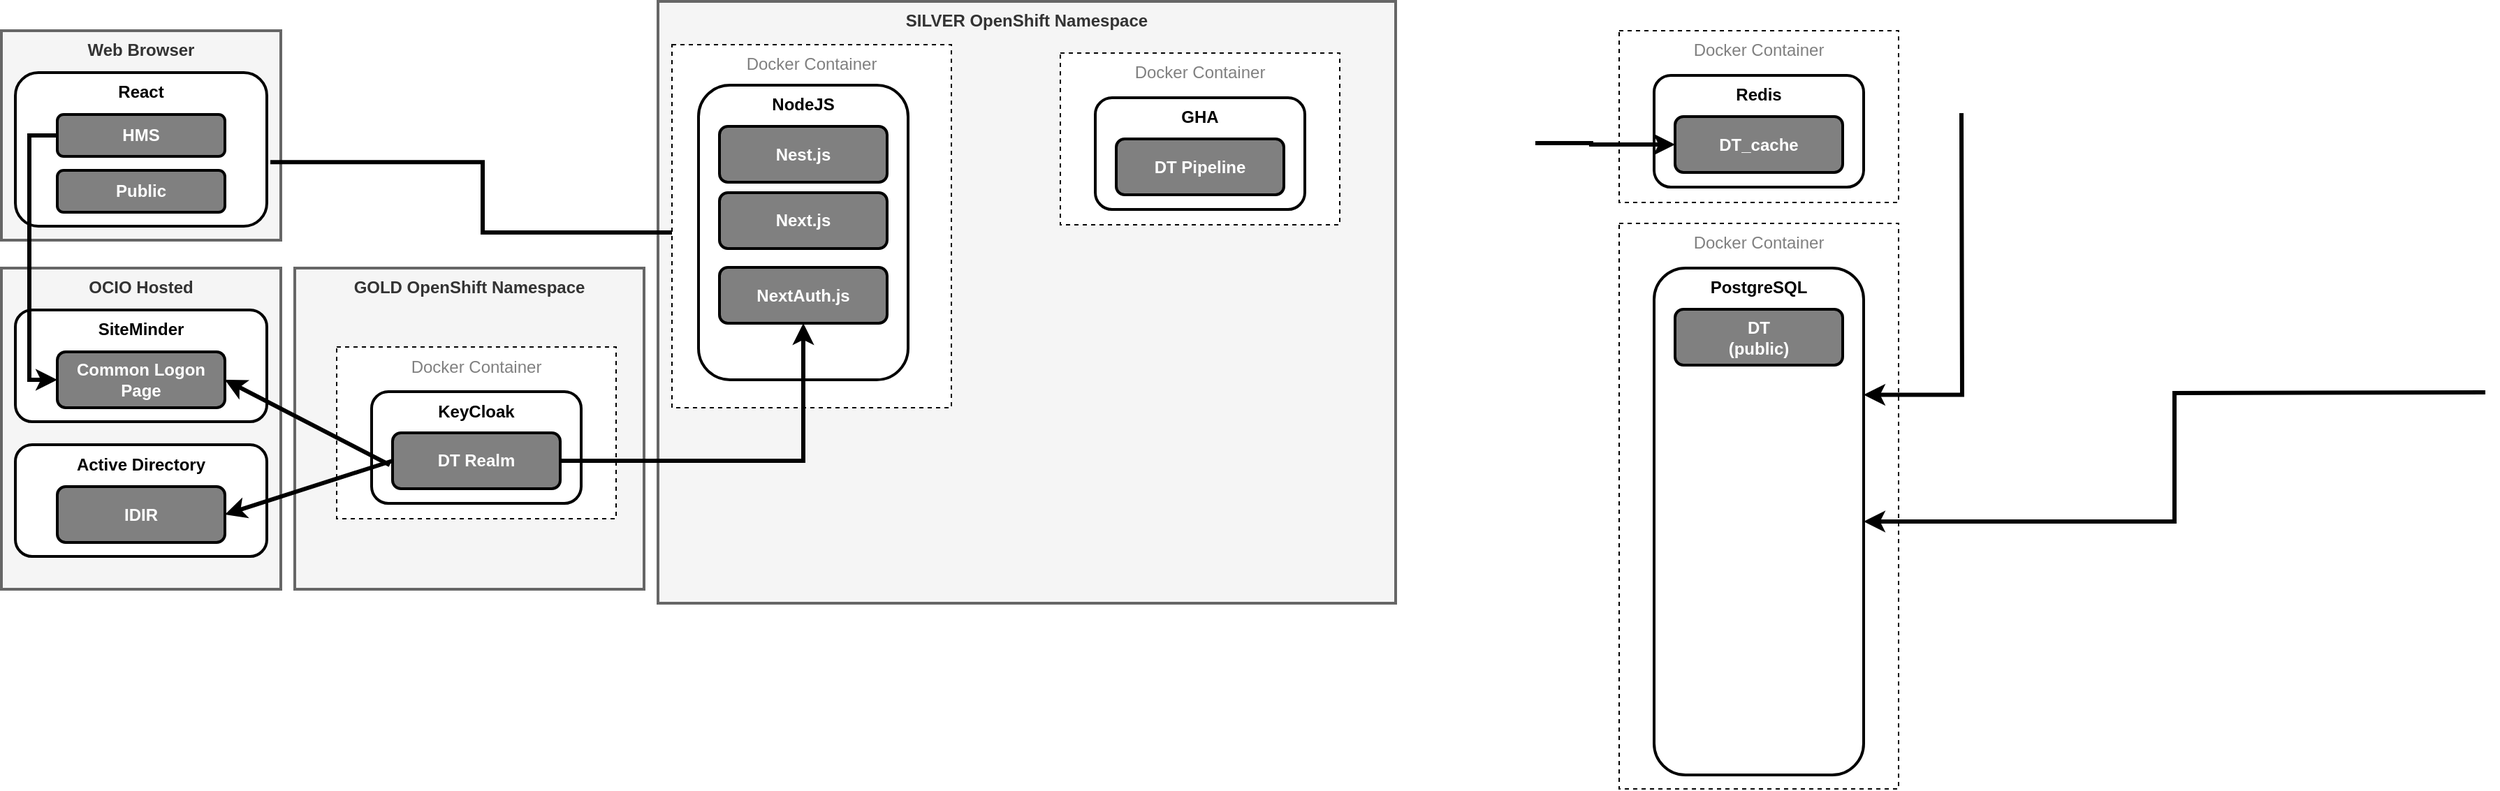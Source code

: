 <mxfile version="21.6.5" type="device" pages="2">
  <diagram id="6HLd_mwrC9RvBNphtoS-" name="Architecture Diagram">
    <mxGraphModel dx="3423" dy="2526" grid="1" gridSize="10" guides="1" tooltips="1" connect="1" arrows="1" fold="1" page="1" pageScale="1" pageWidth="1100" pageHeight="850" math="0" shadow="0">
      <root>
        <mxCell id="K_QBuxMU5SZqhzT2xsRf-0" />
        <mxCell id="K_QBuxMU5SZqhzT2xsRf-1" parent="K_QBuxMU5SZqhzT2xsRf-0" />
        <mxCell id="K_QBuxMU5SZqhzT2xsRf-27" value="GOLD OpenShift Namespace" style="rounded=0;whiteSpace=wrap;html=1;verticalAlign=top;fillColor=#f5f5f5;strokeColor=#666666;fontColor=#333333;strokeWidth=2;fontStyle=1" parent="K_QBuxMU5SZqhzT2xsRf-1" vertex="1">
          <mxGeometry x="272" y="200" width="250" height="230" as="geometry" />
        </mxCell>
        <mxCell id="K_QBuxMU5SZqhzT2xsRf-2" value="Web Browser" style="rounded=0;whiteSpace=wrap;html=1;verticalAlign=top;fillColor=#f5f5f5;strokeColor=#666666;fontColor=#333333;strokeWidth=2;fontStyle=1" parent="K_QBuxMU5SZqhzT2xsRf-1" vertex="1">
          <mxGeometry x="62" y="30" width="200" height="150" as="geometry" />
        </mxCell>
        <mxCell id="K_QBuxMU5SZqhzT2xsRf-3" value="React" style="rounded=1;whiteSpace=wrap;html=1;strokeWidth=2;verticalAlign=top;fontStyle=1" parent="K_QBuxMU5SZqhzT2xsRf-1" vertex="1">
          <mxGeometry x="72" y="60" width="180" height="110" as="geometry" />
        </mxCell>
        <mxCell id="K_QBuxMU5SZqhzT2xsRf-4" value="HMS" style="rounded=1;whiteSpace=wrap;html=1;strokeWidth=2;fillColor=#808080;fontColor=#FFFFFF;fontStyle=1" parent="K_QBuxMU5SZqhzT2xsRf-1" vertex="1">
          <mxGeometry x="102" y="90" width="120" height="30" as="geometry" />
        </mxCell>
        <mxCell id="K_QBuxMU5SZqhzT2xsRf-5" value="Public" style="rounded=1;whiteSpace=wrap;html=1;strokeWidth=2;fillColor=#808080;fontColor=#FFFFFF;fontStyle=1;" parent="K_QBuxMU5SZqhzT2xsRf-1" vertex="1">
          <mxGeometry x="102" y="130" width="120" height="30" as="geometry" />
        </mxCell>
        <mxCell id="K_QBuxMU5SZqhzT2xsRf-6" value="OCIO Hosted" style="rounded=0;whiteSpace=wrap;html=1;verticalAlign=top;fillColor=#f5f5f5;strokeColor=#666666;fontColor=#333333;strokeWidth=2;fontStyle=1" parent="K_QBuxMU5SZqhzT2xsRf-1" vertex="1">
          <mxGeometry x="62" y="200" width="200" height="230" as="geometry" />
        </mxCell>
        <mxCell id="K_QBuxMU5SZqhzT2xsRf-7" value="SiteMinder" style="rounded=1;whiteSpace=wrap;html=1;strokeWidth=2;verticalAlign=top;fontStyle=1" parent="K_QBuxMU5SZqhzT2xsRf-1" vertex="1">
          <mxGeometry x="72" y="230" width="180" height="80" as="geometry" />
        </mxCell>
        <mxCell id="K_QBuxMU5SZqhzT2xsRf-8" value="Common Logon Page" style="rounded=1;whiteSpace=wrap;html=1;strokeWidth=2;fillColor=#808080;fontColor=#FFFFFF;fontStyle=1" parent="K_QBuxMU5SZqhzT2xsRf-1" vertex="1">
          <mxGeometry x="102" y="260" width="120" height="40" as="geometry" />
        </mxCell>
        <mxCell id="K_QBuxMU5SZqhzT2xsRf-12" style="edgeStyle=orthogonalEdgeStyle;rounded=0;orthogonalLoop=1;jettySize=auto;html=1;startArrow=classic;startFill=1;endArrow=none;endFill=0;fontColor=#FFFFFF;entryX=0;entryY=0.5;entryDx=0;entryDy=0;strokeWidth=3;exitX=0;exitY=0.5;exitDx=0;exitDy=0;" parent="K_QBuxMU5SZqhzT2xsRf-1" source="K_QBuxMU5SZqhzT2xsRf-8" target="K_QBuxMU5SZqhzT2xsRf-4" edge="1">
          <mxGeometry relative="1" as="geometry">
            <mxPoint x="2" y="115" as="targetPoint" />
            <mxPoint x="102" y="280" as="sourcePoint" />
          </mxGeometry>
        </mxCell>
        <mxCell id="K_QBuxMU5SZqhzT2xsRf-16" value="SILVER OpenShift Namespace" style="rounded=0;whiteSpace=wrap;html=1;verticalAlign=top;fillColor=#f5f5f5;strokeColor=#666666;fontColor=#333333;strokeWidth=2;fontStyle=1" parent="K_QBuxMU5SZqhzT2xsRf-1" vertex="1">
          <mxGeometry x="532" y="9" width="528" height="431" as="geometry" />
        </mxCell>
        <mxCell id="K_QBuxMU5SZqhzT2xsRf-23" style="edgeStyle=orthogonalEdgeStyle;rounded=0;orthogonalLoop=1;jettySize=auto;html=1;startArrow=classic;startFill=1;endArrow=none;endFill=0;fontColor=#FFFFFF;entryX=1.014;entryY=0.583;entryDx=0;entryDy=0;strokeWidth=3;entryPerimeter=0;exitX=0;exitY=0.5;exitDx=0;exitDy=0;" parent="K_QBuxMU5SZqhzT2xsRf-1" source="lvxmBx3G2S1z5PVKEt38-1" target="K_QBuxMU5SZqhzT2xsRf-3" edge="1">
          <mxGeometry relative="1" as="geometry">
            <mxPoint x="231.69" y="103.759" as="targetPoint" />
            <mxPoint x="570" y="140" as="sourcePoint" />
          </mxGeometry>
        </mxCell>
        <mxCell id="K_QBuxMU5SZqhzT2xsRf-24" value="Docker Container" style="rounded=0;whiteSpace=wrap;html=1;strokeWidth=1;fillColor=#FFFFFF;fontColor=#808080;dashed=1;verticalAlign=top;" parent="K_QBuxMU5SZqhzT2xsRf-1" vertex="1">
          <mxGeometry x="302" y="256.5" width="200" height="123" as="geometry" />
        </mxCell>
        <mxCell id="K_QBuxMU5SZqhzT2xsRf-25" value="KeyCloak" style="rounded=1;whiteSpace=wrap;html=1;strokeWidth=2;verticalAlign=top;fontStyle=1" parent="K_QBuxMU5SZqhzT2xsRf-1" vertex="1">
          <mxGeometry x="327" y="288.5" width="150" height="80" as="geometry" />
        </mxCell>
        <mxCell id="K_QBuxMU5SZqhzT2xsRf-26" style="rounded=0;orthogonalLoop=1;jettySize=auto;html=1;startArrow=classic;startFill=1;endArrow=none;endFill=0;fontColor=#FFFFFF;strokeWidth=3;exitX=1;exitY=0.5;exitDx=0;exitDy=0;" parent="K_QBuxMU5SZqhzT2xsRf-1" source="K_QBuxMU5SZqhzT2xsRf-8" edge="1">
          <mxGeometry relative="1" as="geometry">
            <mxPoint x="340" y="341" as="targetPoint" />
            <mxPoint x="327" y="143.833" as="sourcePoint" />
          </mxGeometry>
        </mxCell>
        <mxCell id="K_QBuxMU5SZqhzT2xsRf-29" value="DT Realm" style="rounded=1;whiteSpace=wrap;html=1;strokeWidth=2;fillColor=#808080;fontColor=#FFFFFF;fontStyle=1" parent="K_QBuxMU5SZqhzT2xsRf-1" vertex="1">
          <mxGeometry x="342" y="318" width="120" height="40" as="geometry" />
        </mxCell>
        <mxCell id="K_QBuxMU5SZqhzT2xsRf-32" value="Docker Container" style="rounded=0;whiteSpace=wrap;html=1;strokeWidth=1;fillColor=#FFFFFF;fontColor=#808080;dashed=1;verticalAlign=top;" parent="K_QBuxMU5SZqhzT2xsRf-1" vertex="1">
          <mxGeometry x="542" y="40" width="200" height="260" as="geometry" />
        </mxCell>
        <mxCell id="K_QBuxMU5SZqhzT2xsRf-51" value="Docker Container" style="rounded=0;whiteSpace=wrap;html=1;strokeWidth=1;fillColor=#FFFFFF;fontColor=#808080;dashed=1;verticalAlign=top;" parent="K_QBuxMU5SZqhzT2xsRf-1" vertex="1">
          <mxGeometry x="1220" y="168" width="200" height="405" as="geometry" />
        </mxCell>
        <mxCell id="K_QBuxMU5SZqhzT2xsRf-52" value="PostgreSQL" style="rounded=1;whiteSpace=wrap;html=1;strokeWidth=2;verticalAlign=top;fontStyle=1" parent="K_QBuxMU5SZqhzT2xsRf-1" vertex="1">
          <mxGeometry x="1245" y="200" width="150" height="363" as="geometry" />
        </mxCell>
        <mxCell id="K_QBuxMU5SZqhzT2xsRf-53" value="DT&lt;br&gt;(public)" style="rounded=1;whiteSpace=wrap;html=1;strokeWidth=2;fillColor=#808080;fontColor=#FFFFFF;fontStyle=1" parent="K_QBuxMU5SZqhzT2xsRf-1" vertex="1">
          <mxGeometry x="1260" y="229.5" width="120" height="40" as="geometry" />
        </mxCell>
        <mxCell id="K_QBuxMU5SZqhzT2xsRf-73" value="Docker Container" style="rounded=0;whiteSpace=wrap;html=1;strokeWidth=1;fillColor=#FFFFFF;fontColor=#808080;dashed=1;verticalAlign=top;" parent="K_QBuxMU5SZqhzT2xsRf-1" vertex="1">
          <mxGeometry x="1220" y="30" width="200" height="123" as="geometry" />
        </mxCell>
        <mxCell id="K_QBuxMU5SZqhzT2xsRf-74" value="Redis" style="rounded=1;whiteSpace=wrap;html=1;strokeWidth=2;verticalAlign=top;fontStyle=1" parent="K_QBuxMU5SZqhzT2xsRf-1" vertex="1">
          <mxGeometry x="1245" y="62" width="150" height="80" as="geometry" />
        </mxCell>
        <mxCell id="K_QBuxMU5SZqhzT2xsRf-75" value="DT_cache" style="rounded=1;whiteSpace=wrap;html=1;strokeWidth=2;fillColor=#808080;fontColor=#FFFFFF;fontStyle=1" parent="K_QBuxMU5SZqhzT2xsRf-1" vertex="1">
          <mxGeometry x="1260" y="91.5" width="120" height="40" as="geometry" />
        </mxCell>
        <mxCell id="K_QBuxMU5SZqhzT2xsRf-80" style="edgeStyle=orthogonalEdgeStyle;rounded=0;orthogonalLoop=1;jettySize=auto;html=1;startArrow=classic;startFill=1;endArrow=none;endFill=0;fontColor=#FFFFFF;entryX=1;entryY=0.5;entryDx=0;entryDy=0;strokeWidth=3;exitX=0;exitY=0.5;exitDx=0;exitDy=0;" parent="K_QBuxMU5SZqhzT2xsRf-1" source="K_QBuxMU5SZqhzT2xsRf-75" edge="1">
          <mxGeometry relative="1" as="geometry">
            <mxPoint x="1160.0" y="110.5" as="targetPoint" />
            <mxPoint x="1270" y="121.667" as="sourcePoint" />
            <Array as="points">
              <mxPoint x="1200" y="111" />
              <mxPoint x="1200" y="111" />
            </Array>
          </mxGeometry>
        </mxCell>
        <mxCell id="K_QBuxMU5SZqhzT2xsRf-81" style="edgeStyle=orthogonalEdgeStyle;rounded=0;orthogonalLoop=1;jettySize=auto;html=1;startArrow=classic;startFill=1;endArrow=none;endFill=0;fontColor=#FFFFFF;entryX=0;entryY=0.5;entryDx=0;entryDy=0;strokeWidth=3;exitX=1;exitY=0.5;exitDx=0;exitDy=0;" parent="K_QBuxMU5SZqhzT2xsRf-1" source="K_QBuxMU5SZqhzT2xsRf-52" edge="1">
          <mxGeometry relative="1" as="geometry">
            <mxPoint x="1840" y="289" as="targetPoint" />
            <mxPoint x="1630" y="17.833" as="sourcePoint" />
          </mxGeometry>
        </mxCell>
        <mxCell id="K_QBuxMU5SZqhzT2xsRf-85" style="edgeStyle=orthogonalEdgeStyle;rounded=0;orthogonalLoop=1;jettySize=auto;html=1;startArrow=classic;startFill=1;endArrow=none;endFill=0;fontColor=#FFFFFF;entryX=0;entryY=0.5;entryDx=0;entryDy=0;strokeWidth=3;exitX=1;exitY=0.25;exitDx=0;exitDy=0;" parent="K_QBuxMU5SZqhzT2xsRf-1" source="K_QBuxMU5SZqhzT2xsRf-52" edge="1">
          <mxGeometry relative="1" as="geometry">
            <mxPoint x="1465" y="89" as="targetPoint" />
            <mxPoint x="1405" y="253.833" as="sourcePoint" />
          </mxGeometry>
        </mxCell>
        <mxCell id="K_QBuxMU5SZqhzT2xsRf-102" value="Active Directory" style="rounded=1;whiteSpace=wrap;html=1;strokeWidth=2;verticalAlign=top;fontStyle=1" parent="K_QBuxMU5SZqhzT2xsRf-1" vertex="1">
          <mxGeometry x="72" y="326.5" width="180" height="80" as="geometry" />
        </mxCell>
        <mxCell id="K_QBuxMU5SZqhzT2xsRf-103" value="IDIR" style="rounded=1;whiteSpace=wrap;html=1;strokeWidth=2;fillColor=#808080;fontColor=#FFFFFF;fontStyle=1" parent="K_QBuxMU5SZqhzT2xsRf-1" vertex="1">
          <mxGeometry x="102" y="356.5" width="120" height="40" as="geometry" />
        </mxCell>
        <mxCell id="K_QBuxMU5SZqhzT2xsRf-104" style="rounded=0;orthogonalLoop=1;jettySize=auto;html=1;startArrow=classic;startFill=1;endArrow=none;endFill=0;fontColor=#FFFFFF;entryX=0;entryY=0.5;entryDx=0;entryDy=0;strokeWidth=3;exitX=1;exitY=0.5;exitDx=0;exitDy=0;" parent="K_QBuxMU5SZqhzT2xsRf-1" source="K_QBuxMU5SZqhzT2xsRf-103" target="K_QBuxMU5SZqhzT2xsRf-29" edge="1">
          <mxGeometry relative="1" as="geometry">
            <mxPoint x="932" y="450" as="targetPoint" />
            <mxPoint x="1032" y="438" as="sourcePoint" />
          </mxGeometry>
        </mxCell>
        <mxCell id="K_QBuxMU5SZqhzT2xsRf-112" value="Docker Container" style="rounded=0;whiteSpace=wrap;html=1;strokeWidth=1;fillColor=#FFFFFF;fontColor=#808080;dashed=1;verticalAlign=top;" parent="K_QBuxMU5SZqhzT2xsRf-1" vertex="1">
          <mxGeometry x="820" y="46" width="200" height="123" as="geometry" />
        </mxCell>
        <mxCell id="K_QBuxMU5SZqhzT2xsRf-113" value="GHA" style="rounded=1;whiteSpace=wrap;html=1;strokeWidth=2;verticalAlign=top;fontStyle=1" parent="K_QBuxMU5SZqhzT2xsRf-1" vertex="1">
          <mxGeometry x="845" y="78" width="150" height="80" as="geometry" />
        </mxCell>
        <mxCell id="K_QBuxMU5SZqhzT2xsRf-114" value="DT Pipeline" style="rounded=1;whiteSpace=wrap;html=1;strokeWidth=2;fillColor=#808080;fontColor=#FFFFFF;fontStyle=1" parent="K_QBuxMU5SZqhzT2xsRf-1" vertex="1">
          <mxGeometry x="860" y="107.5" width="120" height="40" as="geometry" />
        </mxCell>
        <mxCell id="lvxmBx3G2S1z5PVKEt38-1" value="NodeJS" style="rounded=1;whiteSpace=wrap;html=1;strokeWidth=2;verticalAlign=top;fontStyle=1" parent="K_QBuxMU5SZqhzT2xsRf-1" vertex="1">
          <mxGeometry x="561" y="69" width="150" height="211" as="geometry" />
        </mxCell>
        <mxCell id="lvxmBx3G2S1z5PVKEt38-2" value="Nest.js" style="rounded=1;whiteSpace=wrap;html=1;strokeWidth=2;fillColor=#808080;fontColor=#FFFFFF;fontStyle=1" parent="K_QBuxMU5SZqhzT2xsRf-1" vertex="1">
          <mxGeometry x="576" y="98.5" width="120" height="40" as="geometry" />
        </mxCell>
        <mxCell id="lvxmBx3G2S1z5PVKEt38-3" value="Next.js" style="rounded=1;whiteSpace=wrap;html=1;strokeWidth=2;fillColor=#808080;fontColor=#FFFFFF;fontStyle=1" parent="K_QBuxMU5SZqhzT2xsRf-1" vertex="1">
          <mxGeometry x="576" y="146" width="120" height="40" as="geometry" />
        </mxCell>
        <mxCell id="lvxmBx3G2S1z5PVKEt38-4" value="NextAuth.js" style="rounded=1;whiteSpace=wrap;html=1;strokeWidth=2;fillColor=#808080;fontColor=#FFFFFF;fontStyle=1" parent="K_QBuxMU5SZqhzT2xsRf-1" vertex="1">
          <mxGeometry x="576" y="199.5" width="120" height="40" as="geometry" />
        </mxCell>
        <mxCell id="K_QBuxMU5SZqhzT2xsRf-35" style="edgeStyle=orthogonalEdgeStyle;rounded=0;orthogonalLoop=1;jettySize=auto;html=1;startArrow=classic;startFill=1;endArrow=none;endFill=0;fontColor=#FFFFFF;entryX=1;entryY=0.5;entryDx=0;entryDy=0;strokeWidth=3;exitX=0.5;exitY=1;exitDx=0;exitDy=0;" parent="K_QBuxMU5SZqhzT2xsRf-1" source="lvxmBx3G2S1z5PVKEt38-4" target="K_QBuxMU5SZqhzT2xsRf-29" edge="1">
          <mxGeometry relative="1" as="geometry">
            <mxPoint x="232" y="144" as="targetPoint" />
            <mxPoint x="582" y="329" as="sourcePoint" />
          </mxGeometry>
        </mxCell>
      </root>
    </mxGraphModel>
  </diagram>
  <diagram id="BIldbbULvtUkc220KA2_" name="Application Component">
    <mxGraphModel dx="1114" dy="884" grid="0" gridSize="10" guides="1" tooltips="1" connect="1" arrows="1" fold="1" page="1" pageScale="1" pageWidth="850" pageHeight="1100" math="0" shadow="0">
      <root>
        <mxCell id="0" />
        <mxCell id="1" parent="0" />
        <mxCell id="RN6cQX0lJjeSEOgLcvaP-51" value="" style="rounded=0;whiteSpace=wrap;html=1;fillColor=#dae8fc;strokeColor=#6c8ebf;" parent="1" vertex="1">
          <mxGeometry x="520" y="360" width="717" height="220" as="geometry" />
        </mxCell>
        <mxCell id="RN6cQX0lJjeSEOgLcvaP-50" value="" style="rounded=0;whiteSpace=wrap;html=1;fillColor=#e1d5e7;strokeColor=#9673a6;" parent="1" vertex="1">
          <mxGeometry y="360" width="520" height="220" as="geometry" />
        </mxCell>
        <mxCell id="RN6cQX0lJjeSEOgLcvaP-49" value="" style="rounded=0;whiteSpace=wrap;html=1;fillColor=#d5e8d4;strokeColor=#82b366;" parent="1" vertex="1">
          <mxGeometry y="240" width="1237" height="120" as="geometry" />
        </mxCell>
        <mxCell id="RN6cQX0lJjeSEOgLcvaP-48" value="" style="rounded=0;whiteSpace=wrap;html=1;fillColor=#ffe6cc;strokeColor=#d79b00;" parent="1" vertex="1">
          <mxGeometry y="120" width="1236" height="120" as="geometry" />
        </mxCell>
        <mxCell id="RN6cQX0lJjeSEOgLcvaP-47" value="" style="rounded=0;whiteSpace=wrap;html=1;fillColor=#fff2cc;strokeColor=#d6b656;" parent="1" vertex="1">
          <mxGeometry width="1236" height="120" as="geometry" />
        </mxCell>
        <mxCell id="RN6cQX0lJjeSEOgLcvaP-19" style="edgeStyle=orthogonalEdgeStyle;rounded=0;orthogonalLoop=1;jettySize=auto;html=1;exitX=0.5;exitY=1;exitDx=0;exitDy=0;strokeWidth=2;" parent="1" source="RN6cQX0lJjeSEOgLcvaP-1" target="RN6cQX0lJjeSEOgLcvaP-8" edge="1">
          <mxGeometry relative="1" as="geometry" />
        </mxCell>
        <mxCell id="RN6cQX0lJjeSEOgLcvaP-1" value="Front Counter" style="rounded=0;whiteSpace=wrap;html=1;" parent="1" vertex="1">
          <mxGeometry x="40" y="40" width="120" height="60" as="geometry" />
        </mxCell>
        <mxCell id="RN6cQX0lJjeSEOgLcvaP-20" style="edgeStyle=orthogonalEdgeStyle;rounded=0;orthogonalLoop=1;jettySize=auto;html=1;exitX=0.5;exitY=1;exitDx=0;exitDy=0;entryX=0.5;entryY=0;entryDx=0;entryDy=0;strokeWidth=2;" parent="1" source="RN6cQX0lJjeSEOgLcvaP-2" target="RN6cQX0lJjeSEOgLcvaP-13" edge="1">
          <mxGeometry relative="1" as="geometry" />
        </mxCell>
        <mxCell id="RN6cQX0lJjeSEOgLcvaP-2" value="MMS&lt;br&gt;Fox Pro&lt;br&gt;" style="rounded=0;whiteSpace=wrap;html=1;" parent="1" vertex="1">
          <mxGeometry x="180" y="40" width="120" height="60" as="geometry" />
        </mxCell>
        <mxCell id="RN6cQX0lJjeSEOgLcvaP-21" style="edgeStyle=orthogonalEdgeStyle;rounded=0;orthogonalLoop=1;jettySize=auto;html=1;exitX=0.5;exitY=1;exitDx=0;exitDy=0;entryX=0.85;entryY=0.05;entryDx=0;entryDy=0;entryPerimeter=0;strokeWidth=2;" parent="1" source="RN6cQX0lJjeSEOgLcvaP-3" target="RN6cQX0lJjeSEOgLcvaP-13" edge="1">
          <mxGeometry relative="1" as="geometry" />
        </mxCell>
        <mxCell id="RN6cQX0lJjeSEOgLcvaP-3" value="Securities&lt;br&gt;Fox Pro&lt;br&gt;" style="rounded=0;whiteSpace=wrap;html=1;" parent="1" vertex="1">
          <mxGeometry x="320" y="40" width="120" height="60" as="geometry" />
        </mxCell>
        <mxCell id="RN6cQX0lJjeSEOgLcvaP-22" style="edgeStyle=orthogonalEdgeStyle;rounded=0;orthogonalLoop=1;jettySize=auto;html=1;exitX=0.5;exitY=1;exitDx=0;exitDy=0;entryX=0.5;entryY=0;entryDx=0;entryDy=0;strokeWidth=2;" parent="1" source="RN6cQX0lJjeSEOgLcvaP-4" target="RN6cQX0lJjeSEOgLcvaP-9" edge="1">
          <mxGeometry relative="1" as="geometry" />
        </mxCell>
        <mxCell id="RN6cQX0lJjeSEOgLcvaP-4" value="NROS&lt;br&gt;(Replaces FC)&lt;br&gt;" style="rounded=0;whiteSpace=wrap;html=1;" parent="1" vertex="1">
          <mxGeometry x="460" y="40" width="120" height="60" as="geometry" />
        </mxCell>
        <mxCell id="RN6cQX0lJjeSEOgLcvaP-23" style="edgeStyle=orthogonalEdgeStyle;rounded=0;orthogonalLoop=1;jettySize=auto;html=1;exitX=0.5;exitY=1;exitDx=0;exitDy=0;entryX=0.5;entryY=0;entryDx=0;entryDy=0;strokeWidth=2;" parent="1" source="RN6cQX0lJjeSEOgLcvaP-5" target="RN6cQX0lJjeSEOgLcvaP-10" edge="1">
          <mxGeometry relative="1" as="geometry" />
        </mxCell>
        <mxCell id="RN6cQX0lJjeSEOgLcvaP-26" style="edgeStyle=orthogonalEdgeStyle;rounded=0;orthogonalLoop=1;jettySize=auto;html=1;exitX=0.75;exitY=1;exitDx=0;exitDy=0;entryX=0;entryY=0.5;entryDx=0;entryDy=0;strokeColor=#000000;jumpStyle=sharp;dashed=1;strokeWidth=2;" parent="1" source="RN6cQX0lJjeSEOgLcvaP-5" target="RN6cQX0lJjeSEOgLcvaP-11" edge="1">
          <mxGeometry relative="1" as="geometry">
            <Array as="points">
              <mxPoint x="690" y="120" />
              <mxPoint x="750" y="120" />
              <mxPoint x="750" y="190" />
            </Array>
          </mxGeometry>
        </mxCell>
        <mxCell id="RN6cQX0lJjeSEOgLcvaP-5" value="NRIS&lt;br&gt;" style="rounded=0;whiteSpace=wrap;html=1;" parent="1" vertex="1">
          <mxGeometry x="600" y="40" width="120" height="60" as="geometry" />
        </mxCell>
        <mxCell id="RN6cQX0lJjeSEOgLcvaP-24" style="edgeStyle=orthogonalEdgeStyle;rounded=0;orthogonalLoop=1;jettySize=auto;html=1;exitX=0.5;exitY=1;exitDx=0;exitDy=0;entryX=0.25;entryY=0;entryDx=0;entryDy=0;strokeWidth=2;" parent="1" source="RN6cQX0lJjeSEOgLcvaP-6" target="RN6cQX0lJjeSEOgLcvaP-11" edge="1">
          <mxGeometry relative="1" as="geometry" />
        </mxCell>
        <mxCell id="RN6cQX0lJjeSEOgLcvaP-6" value="Core" style="rounded=0;whiteSpace=wrap;html=1;" parent="1" vertex="1">
          <mxGeometry x="740" y="40" width="120" height="60" as="geometry" />
        </mxCell>
        <mxCell id="RN6cQX0lJjeSEOgLcvaP-25" style="edgeStyle=orthogonalEdgeStyle;rounded=0;orthogonalLoop=1;jettySize=auto;html=1;exitX=0.5;exitY=1;exitDx=0;exitDy=0;entryX=0.75;entryY=0;entryDx=0;entryDy=0;strokeWidth=2;" parent="1" source="RN6cQX0lJjeSEOgLcvaP-7" target="RN6cQX0lJjeSEOgLcvaP-11" edge="1">
          <mxGeometry relative="1" as="geometry" />
        </mxCell>
        <mxCell id="RN6cQX0lJjeSEOgLcvaP-7" value="MineSpace" style="rounded=0;whiteSpace=wrap;html=1;" parent="1" vertex="1">
          <mxGeometry x="880" y="40" width="120" height="60" as="geometry" />
        </mxCell>
        <mxCell id="RN6cQX0lJjeSEOgLcvaP-18" style="edgeStyle=orthogonalEdgeStyle;rounded=0;orthogonalLoop=1;jettySize=auto;html=1;exitX=1;exitY=0.5;exitDx=0;exitDy=0;entryX=0.15;entryY=0.05;entryDx=0;entryDy=0;entryPerimeter=0;strokeWidth=2;" parent="1" source="RN6cQX0lJjeSEOgLcvaP-8" target="RN6cQX0lJjeSEOgLcvaP-13" edge="1">
          <mxGeometry relative="1" as="geometry" />
        </mxCell>
        <mxCell id="RN6cQX0lJjeSEOgLcvaP-8" value="WS1" style="rounded=0;whiteSpace=wrap;html=1;" parent="1" vertex="1">
          <mxGeometry x="40" y="160" width="120" height="60" as="geometry" />
        </mxCell>
        <mxCell id="RN6cQX0lJjeSEOgLcvaP-27" style="edgeStyle=orthogonalEdgeStyle;rounded=0;orthogonalLoop=1;jettySize=auto;html=1;exitX=0.5;exitY=1;exitDx=0;exitDy=0;entryX=1;entryY=0.3;entryDx=0;entryDy=0;strokeWidth=2;" parent="1" source="RN6cQX0lJjeSEOgLcvaP-9" target="RN6cQX0lJjeSEOgLcvaP-13" edge="1">
          <mxGeometry relative="1" as="geometry" />
        </mxCell>
        <mxCell id="RN6cQX0lJjeSEOgLcvaP-9" value="MMSAPI" style="rounded=0;whiteSpace=wrap;html=1;" parent="1" vertex="1">
          <mxGeometry x="460" y="160" width="120" height="60" as="geometry" />
        </mxCell>
        <mxCell id="RN6cQX0lJjeSEOgLcvaP-28" style="edgeStyle=orthogonalEdgeStyle;rounded=0;orthogonalLoop=1;jettySize=auto;html=1;exitX=0.5;exitY=1;exitDx=0;exitDy=0;entryX=1;entryY=0.5;entryDx=0;entryDy=0;strokeWidth=2;" parent="1" source="RN6cQX0lJjeSEOgLcvaP-10" target="RN6cQX0lJjeSEOgLcvaP-13" edge="1">
          <mxGeometry relative="1" as="geometry" />
        </mxCell>
        <mxCell id="RN6cQX0lJjeSEOgLcvaP-10" value="MWSL" style="rounded=0;whiteSpace=wrap;html=1;" parent="1" vertex="1">
          <mxGeometry x="600" y="160" width="120" height="60" as="geometry" />
        </mxCell>
        <mxCell id="RN6cQX0lJjeSEOgLcvaP-29" style="edgeStyle=orthogonalEdgeStyle;rounded=0;orthogonalLoop=1;jettySize=auto;html=1;exitX=0.5;exitY=1;exitDx=0;exitDy=0;strokeWidth=2;" parent="1" source="RN6cQX0lJjeSEOgLcvaP-11" target="RN6cQX0lJjeSEOgLcvaP-15" edge="1">
          <mxGeometry relative="1" as="geometry" />
        </mxCell>
        <mxCell id="RN6cQX0lJjeSEOgLcvaP-11" value="MDS API" style="rounded=0;whiteSpace=wrap;html=1;" parent="1" vertex="1">
          <mxGeometry x="810" y="160" width="120" height="60" as="geometry" />
        </mxCell>
        <mxCell id="RN6cQX0lJjeSEOgLcvaP-13" value="MMS" style="shape=cylinder;whiteSpace=wrap;html=1;boundedLbl=1;backgroundOutline=1;" parent="1" vertex="1">
          <mxGeometry x="280" y="250" width="60" height="80" as="geometry" />
        </mxCell>
        <mxCell id="RN6cQX0lJjeSEOgLcvaP-31" style="edgeStyle=orthogonalEdgeStyle;rounded=0;jumpStyle=sharp;orthogonalLoop=1;jettySize=auto;html=1;exitX=1;exitY=0.5;exitDx=0;exitDy=0;entryX=1;entryY=0.7;entryDx=0;entryDy=0;strokeColor=#000000;strokeWidth=2;" parent="1" source="OnFM2HwPU9NsjBUIT68l-7" target="RN6cQX0lJjeSEOgLcvaP-13" edge="1">
          <mxGeometry relative="1" as="geometry">
            <Array as="points">
              <mxPoint x="1203" y="190" />
              <mxPoint x="1203" y="516" />
              <mxPoint x="796" y="516" />
              <mxPoint x="796" y="306" />
            </Array>
          </mxGeometry>
        </mxCell>
        <mxCell id="RN6cQX0lJjeSEOgLcvaP-15" value="MDS" style="shape=cylinder;whiteSpace=wrap;html=1;boundedLbl=1;backgroundOutline=1;" parent="1" vertex="1">
          <mxGeometry x="840" y="250" width="60" height="80" as="geometry" />
        </mxCell>
        <mxCell id="RN6cQX0lJjeSEOgLcvaP-30" value="WSO2" style="rounded=0;whiteSpace=wrap;html=1;fillColor=none;verticalAlign=top;dashed=1;strokeColor=#660000;" parent="1" vertex="1">
          <mxGeometry x="440" y="130" width="300" height="100" as="geometry" />
        </mxCell>
        <mxCell id="RN6cQX0lJjeSEOgLcvaP-33" style="edgeStyle=orthogonalEdgeStyle;rounded=0;jumpStyle=sharp;orthogonalLoop=1;jettySize=auto;html=1;exitX=0.5;exitY=0;exitDx=0;exitDy=0;entryX=0.5;entryY=1;entryDx=0;entryDy=0;strokeColor=#000000;strokeWidth=2;" parent="1" source="RN6cQX0lJjeSEOgLcvaP-32" target="RN6cQX0lJjeSEOgLcvaP-8" edge="1">
          <mxGeometry relative="1" as="geometry" />
        </mxCell>
        <mxCell id="RN6cQX0lJjeSEOgLcvaP-32" value="Finance Gentax" style="rounded=0;whiteSpace=wrap;html=1;" parent="1" vertex="1">
          <mxGeometry x="39" y="370" width="120" height="60" as="geometry" />
        </mxCell>
        <mxCell id="RN6cQX0lJjeSEOgLcvaP-35" style="edgeStyle=orthogonalEdgeStyle;rounded=0;jumpStyle=sharp;orthogonalLoop=1;jettySize=auto;html=1;exitX=1;exitY=0.5;exitDx=0;exitDy=0;entryX=0;entryY=0.5;entryDx=0;entryDy=0;strokeColor=#000000;strokeWidth=2;" parent="1" source="RN6cQX0lJjeSEOgLcvaP-34" target="RN6cQX0lJjeSEOgLcvaP-13" edge="1">
          <mxGeometry relative="1" as="geometry">
            <Array as="points">
              <mxPoint x="240" y="460" />
              <mxPoint x="240" y="290" />
            </Array>
          </mxGeometry>
        </mxCell>
        <mxCell id="RN6cQX0lJjeSEOgLcvaP-34" value="Map Place" style="rounded=0;whiteSpace=wrap;html=1;" parent="1" vertex="1">
          <mxGeometry x="39" y="440" width="120" height="60" as="geometry" />
        </mxCell>
        <mxCell id="RN6cQX0lJjeSEOgLcvaP-37" style="edgeStyle=orthogonalEdgeStyle;rounded=0;jumpStyle=sharp;orthogonalLoop=1;jettySize=auto;html=1;exitX=1;exitY=0.5;exitDx=0;exitDy=0;strokeColor=#000000;entryX=0;entryY=0.7;entryDx=0;entryDy=0;strokeWidth=2;" parent="1" source="RN6cQX0lJjeSEOgLcvaP-36" target="RN6cQX0lJjeSEOgLcvaP-13" edge="1">
          <mxGeometry relative="1" as="geometry">
            <Array as="points">
              <mxPoint x="260" y="530" />
              <mxPoint x="260" y="306" />
            </Array>
          </mxGeometry>
        </mxCell>
        <mxCell id="RN6cQX0lJjeSEOgLcvaP-36" value="GIS DW&lt;br&gt;(BCGW)&lt;br&gt;" style="rounded=0;whiteSpace=wrap;html=1;" parent="1" vertex="1">
          <mxGeometry x="39" y="510" width="120" height="60" as="geometry" />
        </mxCell>
        <mxCell id="RN6cQX0lJjeSEOgLcvaP-41" style="edgeStyle=orthogonalEdgeStyle;rounded=0;jumpStyle=sharp;orthogonalLoop=1;jettySize=auto;html=1;exitX=0;exitY=0.5;exitDx=0;exitDy=0;entryX=0.85;entryY=0.95;entryDx=0;entryDy=0;entryPerimeter=0;strokeColor=#000000;strokeWidth=2;" parent="1" source="RN6cQX0lJjeSEOgLcvaP-38" target="RN6cQX0lJjeSEOgLcvaP-13" edge="1">
          <mxGeometry relative="1" as="geometry" />
        </mxCell>
        <mxCell id="RN6cQX0lJjeSEOgLcvaP-38" value="Excel&lt;br&gt;" style="rounded=0;whiteSpace=wrap;html=1;" parent="1" vertex="1">
          <mxGeometry x="660" y="370" width="120" height="60" as="geometry" />
        </mxCell>
        <mxCell id="RN6cQX0lJjeSEOgLcvaP-42" style="edgeStyle=orthogonalEdgeStyle;rounded=0;jumpStyle=sharp;orthogonalLoop=1;jettySize=auto;html=1;exitX=0;exitY=0.5;exitDx=0;exitDy=0;strokeColor=#000000;strokeWidth=2;" parent="1" source="RN6cQX0lJjeSEOgLcvaP-39" target="RN6cQX0lJjeSEOgLcvaP-13" edge="1">
          <mxGeometry relative="1" as="geometry">
            <mxPoint x="330" y="330" as="targetPoint" />
          </mxGeometry>
        </mxCell>
        <mxCell id="RN6cQX0lJjeSEOgLcvaP-39" value="MS Access" style="rounded=0;whiteSpace=wrap;html=1;" parent="1" vertex="1">
          <mxGeometry x="660" y="440" width="120" height="60" as="geometry" />
        </mxCell>
        <mxCell id="RN6cQX0lJjeSEOgLcvaP-43" style="edgeStyle=orthogonalEdgeStyle;rounded=0;jumpStyle=sharp;orthogonalLoop=1;jettySize=auto;html=1;exitX=0;exitY=0.5;exitDx=0;exitDy=0;strokeColor=#000000;entryX=0.15;entryY=0.95;entryDx=0;entryDy=0;entryPerimeter=0;strokeWidth=2;" parent="1" source="RN6cQX0lJjeSEOgLcvaP-40" target="RN6cQX0lJjeSEOgLcvaP-13" edge="1">
          <mxGeometry relative="1" as="geometry">
            <mxPoint x="330" y="330" as="targetPoint" />
          </mxGeometry>
        </mxCell>
        <mxCell id="RN6cQX0lJjeSEOgLcvaP-40" value="Ad Hoc SQL&lt;br&gt;" style="rounded=0;whiteSpace=wrap;html=1;" parent="1" vertex="1">
          <mxGeometry x="660" y="510" width="120" height="60" as="geometry" />
        </mxCell>
        <mxCell id="RN6cQX0lJjeSEOgLcvaP-45" style="edgeStyle=orthogonalEdgeStyle;rounded=0;jumpStyle=sharp;orthogonalLoop=1;jettySize=auto;html=1;exitX=0.5;exitY=0;exitDx=0;exitDy=0;strokeColor=#000000;strokeWidth=2;" parent="1" source="RN6cQX0lJjeSEOgLcvaP-44" target="RN6cQX0lJjeSEOgLcvaP-15" edge="1">
          <mxGeometry relative="1" as="geometry" />
        </mxCell>
        <mxCell id="RN6cQX0lJjeSEOgLcvaP-44" value="Meta Base&lt;br&gt;" style="rounded=0;whiteSpace=wrap;html=1;" parent="1" vertex="1">
          <mxGeometry x="810" y="370" width="120" height="60" as="geometry" />
        </mxCell>
        <mxCell id="RN6cQX0lJjeSEOgLcvaP-52" value="Front End" style="text;html=1;strokeColor=none;fillColor=none;align=center;verticalAlign=middle;whiteSpace=wrap;rounded=0;dashed=1;rotation=-90;" parent="1" vertex="1">
          <mxGeometry x="-30" y="50" width="90" height="20" as="geometry" />
        </mxCell>
        <mxCell id="RN6cQX0lJjeSEOgLcvaP-53" value="Back End" style="text;html=1;strokeColor=none;fillColor=none;align=center;verticalAlign=middle;whiteSpace=wrap;rounded=0;dashed=1;rotation=-90;" parent="1" vertex="1">
          <mxGeometry x="-30" y="170" width="90" height="20" as="geometry" />
        </mxCell>
        <mxCell id="RN6cQX0lJjeSEOgLcvaP-54" value="DataBase" style="text;html=1;strokeColor=none;fillColor=none;align=center;verticalAlign=middle;whiteSpace=wrap;rounded=0;dashed=1;rotation=-90;" parent="1" vertex="1">
          <mxGeometry x="-30" y="290" width="90" height="20" as="geometry" />
        </mxCell>
        <mxCell id="RN6cQX0lJjeSEOgLcvaP-55" value="Integrations" style="text;html=1;strokeColor=none;fillColor=none;align=center;verticalAlign=middle;whiteSpace=wrap;rounded=0;dashed=1;rotation=-90;" parent="1" vertex="1">
          <mxGeometry x="-30" y="460" width="90" height="20" as="geometry" />
        </mxCell>
        <mxCell id="RN6cQX0lJjeSEOgLcvaP-56" value="Business Applications" style="text;html=1;strokeColor=none;fillColor=none;align=center;verticalAlign=middle;whiteSpace=wrap;rounded=0;dashed=1;rotation=-90;" parent="1" vertex="1">
          <mxGeometry x="970" y="460" width="90" height="20" as="geometry" />
        </mxCell>
        <mxCell id="OnFM2HwPU9NsjBUIT68l-1" value="NRIS" style="shape=cylinder;whiteSpace=wrap;html=1;boundedLbl=1;backgroundOutline=1;" parent="1" vertex="1">
          <mxGeometry x="955" y="250" width="60" height="80" as="geometry" />
        </mxCell>
        <mxCell id="OnFM2HwPU9NsjBUIT68l-2" value="NROS&lt;br&gt;(staging)" style="shape=cylinder;whiteSpace=wrap;html=1;boundedLbl=1;backgroundOutline=1;" parent="1" vertex="1">
          <mxGeometry x="1040" y="250" width="60" height="80" as="geometry" />
        </mxCell>
        <mxCell id="OnFM2HwPU9NsjBUIT68l-3" value="vFCBC&lt;br&gt;(staging)" style="shape=cylinder;whiteSpace=wrap;html=1;boundedLbl=1;backgroundOutline=1;" parent="1" vertex="1">
          <mxGeometry x="1125" y="250" width="60" height="80" as="geometry" />
        </mxCell>
        <mxCell id="OnFM2HwPU9NsjBUIT68l-4" style="edgeStyle=orthogonalEdgeStyle;rounded=0;orthogonalLoop=1;jettySize=auto;html=1;exitX=0.5;exitY=0;exitDx=0;exitDy=0;entryX=0.75;entryY=1;entryDx=0;entryDy=0;strokeWidth=2;startArrow=classic;startFill=1;endArrow=none;endFill=0;" parent="1" source="OnFM2HwPU9NsjBUIT68l-3" target="OnFM2HwPU9NsjBUIT68l-7" edge="1">
          <mxGeometry relative="1" as="geometry">
            <mxPoint x="950" y="110" as="sourcePoint" />
            <mxPoint x="910" y="170" as="targetPoint" />
            <Array as="points">
              <mxPoint x="1155" y="230" />
              <mxPoint x="1100" y="230" />
            </Array>
          </mxGeometry>
        </mxCell>
        <mxCell id="OnFM2HwPU9NsjBUIT68l-5" style="edgeStyle=orthogonalEdgeStyle;rounded=0;orthogonalLoop=1;jettySize=auto;html=1;exitX=0.5;exitY=0;exitDx=0;exitDy=0;entryX=0.5;entryY=1;entryDx=0;entryDy=0;strokeWidth=2;startArrow=classic;startFill=1;endArrow=none;endFill=0;" parent="1" source="OnFM2HwPU9NsjBUIT68l-2" target="OnFM2HwPU9NsjBUIT68l-7" edge="1">
          <mxGeometry relative="1" as="geometry">
            <mxPoint x="1165" y="340" as="sourcePoint" />
            <mxPoint x="910" y="316" as="targetPoint" />
            <Array as="points" />
          </mxGeometry>
        </mxCell>
        <mxCell id="OnFM2HwPU9NsjBUIT68l-6" style="edgeStyle=orthogonalEdgeStyle;rounded=0;orthogonalLoop=1;jettySize=auto;html=1;exitX=0.5;exitY=0;exitDx=0;exitDy=0;entryX=0.25;entryY=1;entryDx=0;entryDy=0;strokeWidth=2;endArrow=none;endFill=0;startArrow=classic;startFill=1;" parent="1" source="OnFM2HwPU9NsjBUIT68l-1" target="OnFM2HwPU9NsjBUIT68l-7" edge="1">
          <mxGeometry relative="1" as="geometry">
            <mxPoint x="1079.857" y="340" as="sourcePoint" />
            <mxPoint x="910.143" y="300" as="targetPoint" />
            <Array as="points">
              <mxPoint x="985" y="231" />
              <mxPoint x="1040" y="231" />
            </Array>
          </mxGeometry>
        </mxCell>
        <mxCell id="OnFM2HwPU9NsjBUIT68l-7" value="MDS ETL" style="rounded=0;whiteSpace=wrap;html=1;" parent="1" vertex="1">
          <mxGeometry x="1010" y="160" width="120" height="60" as="geometry" />
        </mxCell>
        <mxCell id="OnFM2HwPU9NsjBUIT68l-8" style="edgeStyle=orthogonalEdgeStyle;rounded=0;orthogonalLoop=1;jettySize=auto;html=1;entryX=0;entryY=0.5;entryDx=0;entryDy=0;strokeWidth=2;endArrow=none;endFill=0;startArrow=classic;startFill=1;" parent="1" source="RN6cQX0lJjeSEOgLcvaP-15" target="OnFM2HwPU9NsjBUIT68l-7" edge="1">
          <mxGeometry relative="1" as="geometry">
            <mxPoint x="995" y="260" as="sourcePoint" />
            <mxPoint x="1050" y="230" as="targetPoint" />
            <Array as="points">
              <mxPoint x="944" y="290" />
              <mxPoint x="944" y="190" />
            </Array>
          </mxGeometry>
        </mxCell>
      </root>
    </mxGraphModel>
  </diagram>
</mxfile>
